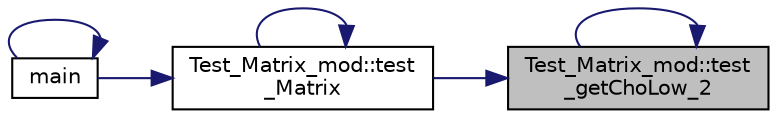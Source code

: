 digraph "Test_Matrix_mod::test_getChoLow_2"
{
 // LATEX_PDF_SIZE
  edge [fontname="Helvetica",fontsize="10",labelfontname="Helvetica",labelfontsize="10"];
  node [fontname="Helvetica",fontsize="10",shape=record];
  rankdir="RL";
  Node1 [label="Test_Matrix_mod::test\l_getChoLow_2",height=0.2,width=0.4,color="black", fillcolor="grey75", style="filled", fontcolor="black",tooltip="The first element of ChoDia must be set to a negative value, if the input matrix is non-positive-defi..."];
  Node1 -> Node1 [dir="back",color="midnightblue",fontsize="10",style="solid"];
  Node1 -> Node2 [dir="back",color="midnightblue",fontsize="10",style="solid"];
  Node2 [label="Test_Matrix_mod::test\l_Matrix",height=0.2,width=0.4,color="black", fillcolor="white", style="filled",URL="$namespaceTest__Matrix__mod.html#a161e4fab14dcb86026d3f0de3fc5658d",tooltip=" "];
  Node2 -> Node3 [dir="back",color="midnightblue",fontsize="10",style="solid"];
  Node3 [label="main",height=0.2,width=0.4,color="black", fillcolor="white", style="filled",URL="$main_8f90.html#a8ec2266d83cd6c0b762cbcbc92c0af3d",tooltip="This is main entry to the tests of the ParaMonte kernel library."];
  Node3 -> Node3 [dir="back",color="midnightblue",fontsize="10",style="solid"];
  Node2 -> Node2 [dir="back",color="midnightblue",fontsize="10",style="solid"];
}
